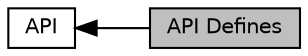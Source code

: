 digraph "API Defines"
{
  edge [fontname="Helvetica",fontsize="10",labelfontname="Helvetica",labelfontsize="10"];
  node [fontname="Helvetica",fontsize="10",shape=box];
  rankdir=LR;
  Node0 [label="API Defines",height=0.2,width=0.4,color="black", fillcolor="grey75", style="filled", fontcolor="black",tooltip="In this module are all the defines that are declared in the API."];
  Node1 [label="API",height=0.2,width=0.4,color="black", fillcolor="white", style="filled",URL="$group___a_p_i.html",tooltip="API for VGA."];
  Node1->Node0 [shape=plaintext, dir="back", style="solid"];
}
